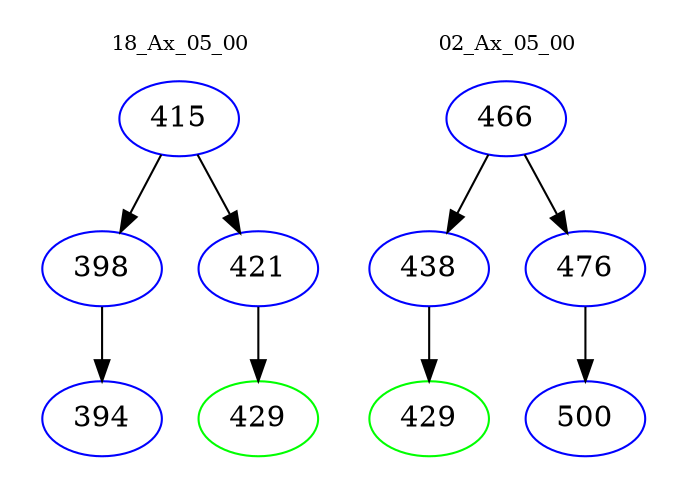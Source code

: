 digraph{
subgraph cluster_0 {
color = white
label = "18_Ax_05_00";
fontsize=10;
T0_415 [label="415", color="blue"]
T0_415 -> T0_398 [color="black"]
T0_398 [label="398", color="blue"]
T0_398 -> T0_394 [color="black"]
T0_394 [label="394", color="blue"]
T0_415 -> T0_421 [color="black"]
T0_421 [label="421", color="blue"]
T0_421 -> T0_429 [color="black"]
T0_429 [label="429", color="green"]
}
subgraph cluster_1 {
color = white
label = "02_Ax_05_00";
fontsize=10;
T1_466 [label="466", color="blue"]
T1_466 -> T1_438 [color="black"]
T1_438 [label="438", color="blue"]
T1_438 -> T1_429 [color="black"]
T1_429 [label="429", color="green"]
T1_466 -> T1_476 [color="black"]
T1_476 [label="476", color="blue"]
T1_476 -> T1_500 [color="black"]
T1_500 [label="500", color="blue"]
}
}
